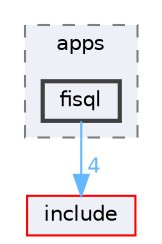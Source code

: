 digraph "src/apps/fisql"
{
 // LATEX_PDF_SIZE
  bgcolor="transparent";
  edge [fontname=Helvetica,fontsize=10,labelfontname=Helvetica,labelfontsize=10];
  node [fontname=Helvetica,fontsize=10,shape=box,height=0.2,width=0.4];
  compound=true
  subgraph clusterdir_53adf0b982dc8545998aae3f283a5a58 {
    graph [ bgcolor="#edf0f7", pencolor="grey50", label="apps", fontname=Helvetica,fontsize=10 style="filled,dashed", URL="dir_53adf0b982dc8545998aae3f283a5a58.html",tooltip=""]
  dir_cbfc6763032c97ce96998fb3f3059024 [label="fisql", fillcolor="#edf0f7", color="grey25", style="filled,bold", URL="dir_cbfc6763032c97ce96998fb3f3059024.html",tooltip=""];
  }
  dir_d44c64559bbebec7f509842c48db8b23 [label="include", fillcolor="#edf0f7", color="red", style="filled", URL="dir_d44c64559bbebec7f509842c48db8b23.html",tooltip=""];
  dir_cbfc6763032c97ce96998fb3f3059024->dir_d44c64559bbebec7f509842c48db8b23 [headlabel="4", labeldistance=1.5 headhref="dir_000004_000007.html" href="dir_000004_000007.html" color="steelblue1" fontcolor="steelblue1"];
}
